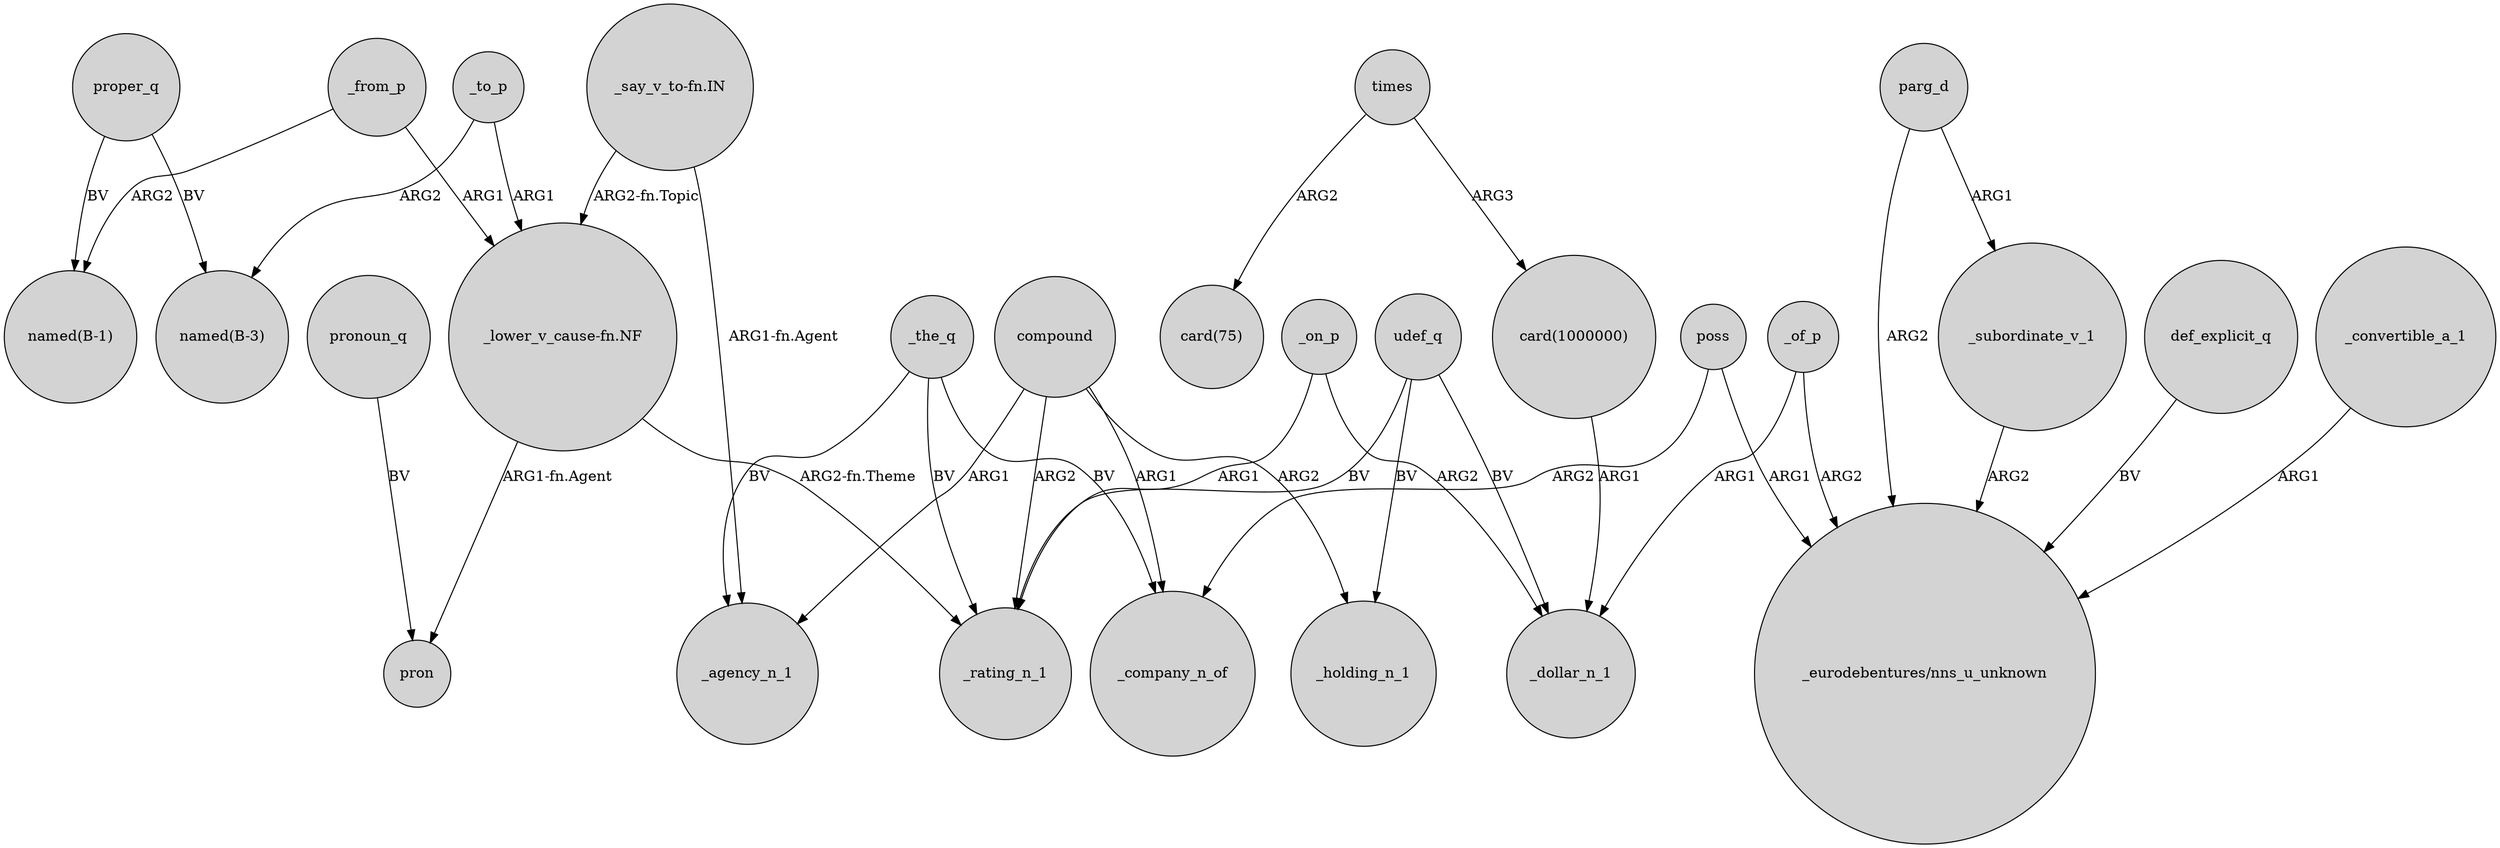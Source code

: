 digraph {
	node [shape=circle style=filled]
	_from_p -> "named(B-1)" [label=ARG2]
	_the_q -> _agency_n_1 [label=BV]
	"card(1000000)" -> _dollar_n_1 [label=ARG1]
	compound -> _agency_n_1 [label=ARG1]
	"_say_v_to-fn.IN" -> _agency_n_1 [label="ARG1-fn.Agent"]
	udef_q -> _rating_n_1 [label=BV]
	_on_p -> _rating_n_1 [label=ARG1]
	_of_p -> _dollar_n_1 [label=ARG1]
	"_lower_v_cause-fn.NF" -> pron [label="ARG1-fn.Agent"]
	parg_d -> "_eurodebentures/nns_u_unknown" [label=ARG2]
	def_explicit_q -> "_eurodebentures/nns_u_unknown" [label=BV]
	_from_p -> "_lower_v_cause-fn.NF" [label=ARG1]
	compound -> _holding_n_1 [label=ARG2]
	compound -> _rating_n_1 [label=ARG2]
	_convertible_a_1 -> "_eurodebentures/nns_u_unknown" [label=ARG1]
	_the_q -> _company_n_of [label=BV]
	_to_p -> "_lower_v_cause-fn.NF" [label=ARG1]
	compound -> _company_n_of [label=ARG1]
	pronoun_q -> pron [label=BV]
	"_lower_v_cause-fn.NF" -> _rating_n_1 [label="ARG2-fn.Theme"]
	_of_p -> "_eurodebentures/nns_u_unknown" [label=ARG2]
	proper_q -> "named(B-3)" [label=BV]
	proper_q -> "named(B-1)" [label=BV]
	times -> "card(75)" [label=ARG2]
	times -> "card(1000000)" [label=ARG3]
	poss -> "_eurodebentures/nns_u_unknown" [label=ARG1]
	parg_d -> _subordinate_v_1 [label=ARG1]
	_the_q -> _rating_n_1 [label=BV]
	_on_p -> _dollar_n_1 [label=ARG2]
	poss -> _company_n_of [label=ARG2]
	udef_q -> _holding_n_1 [label=BV]
	_subordinate_v_1 -> "_eurodebentures/nns_u_unknown" [label=ARG2]
	"_say_v_to-fn.IN" -> "_lower_v_cause-fn.NF" [label="ARG2-fn.Topic"]
	udef_q -> _dollar_n_1 [label=BV]
	_to_p -> "named(B-3)" [label=ARG2]
}
